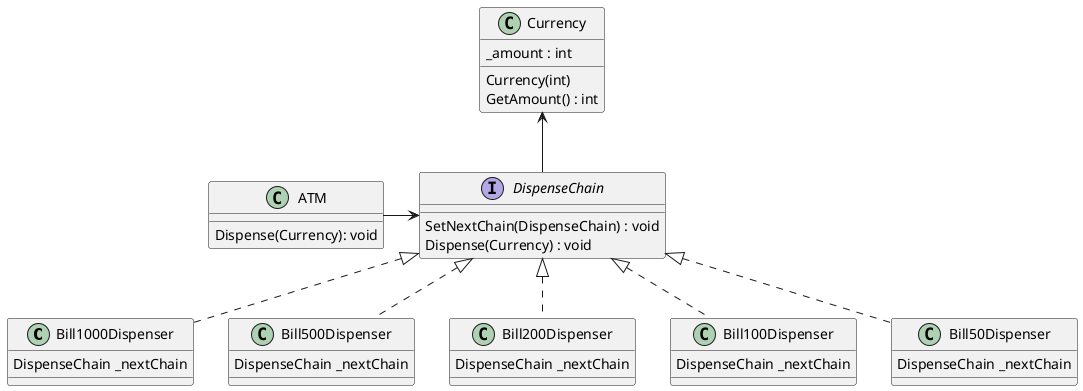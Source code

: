 @startuml

Class Bill1000Dispenser{
    DispenseChain _nextChain
}
Class Bill500Dispenser
{
    DispenseChain _nextChain
}
Class Bill200Dispenser
{
    DispenseChain _nextChain
}
Class Bill100Dispenser
{
    DispenseChain _nextChain
}
Class Bill50Dispenser
{
    DispenseChain _nextChain
}

interface DispenseChain
{
 SetNextChain(DispenseChain) : void
 Dispense(Currency) : void

}
class ATM 
{
    Dispense(Currency): void
}
class Currency
{
    _amount : int
    Currency(int) 
    GetAmount() : int
}

Bill1000Dispenser .u.|> DispenseChain
Bill500Dispenser .u.|> DispenseChain
Bill200Dispenser .u.|> DispenseChain
Bill100Dispenser .u.|> DispenseChain
Bill50Dispenser .u.|> DispenseChain

Currency <-- DispenseChain

ATM -r-> DispenseChain

@enduml